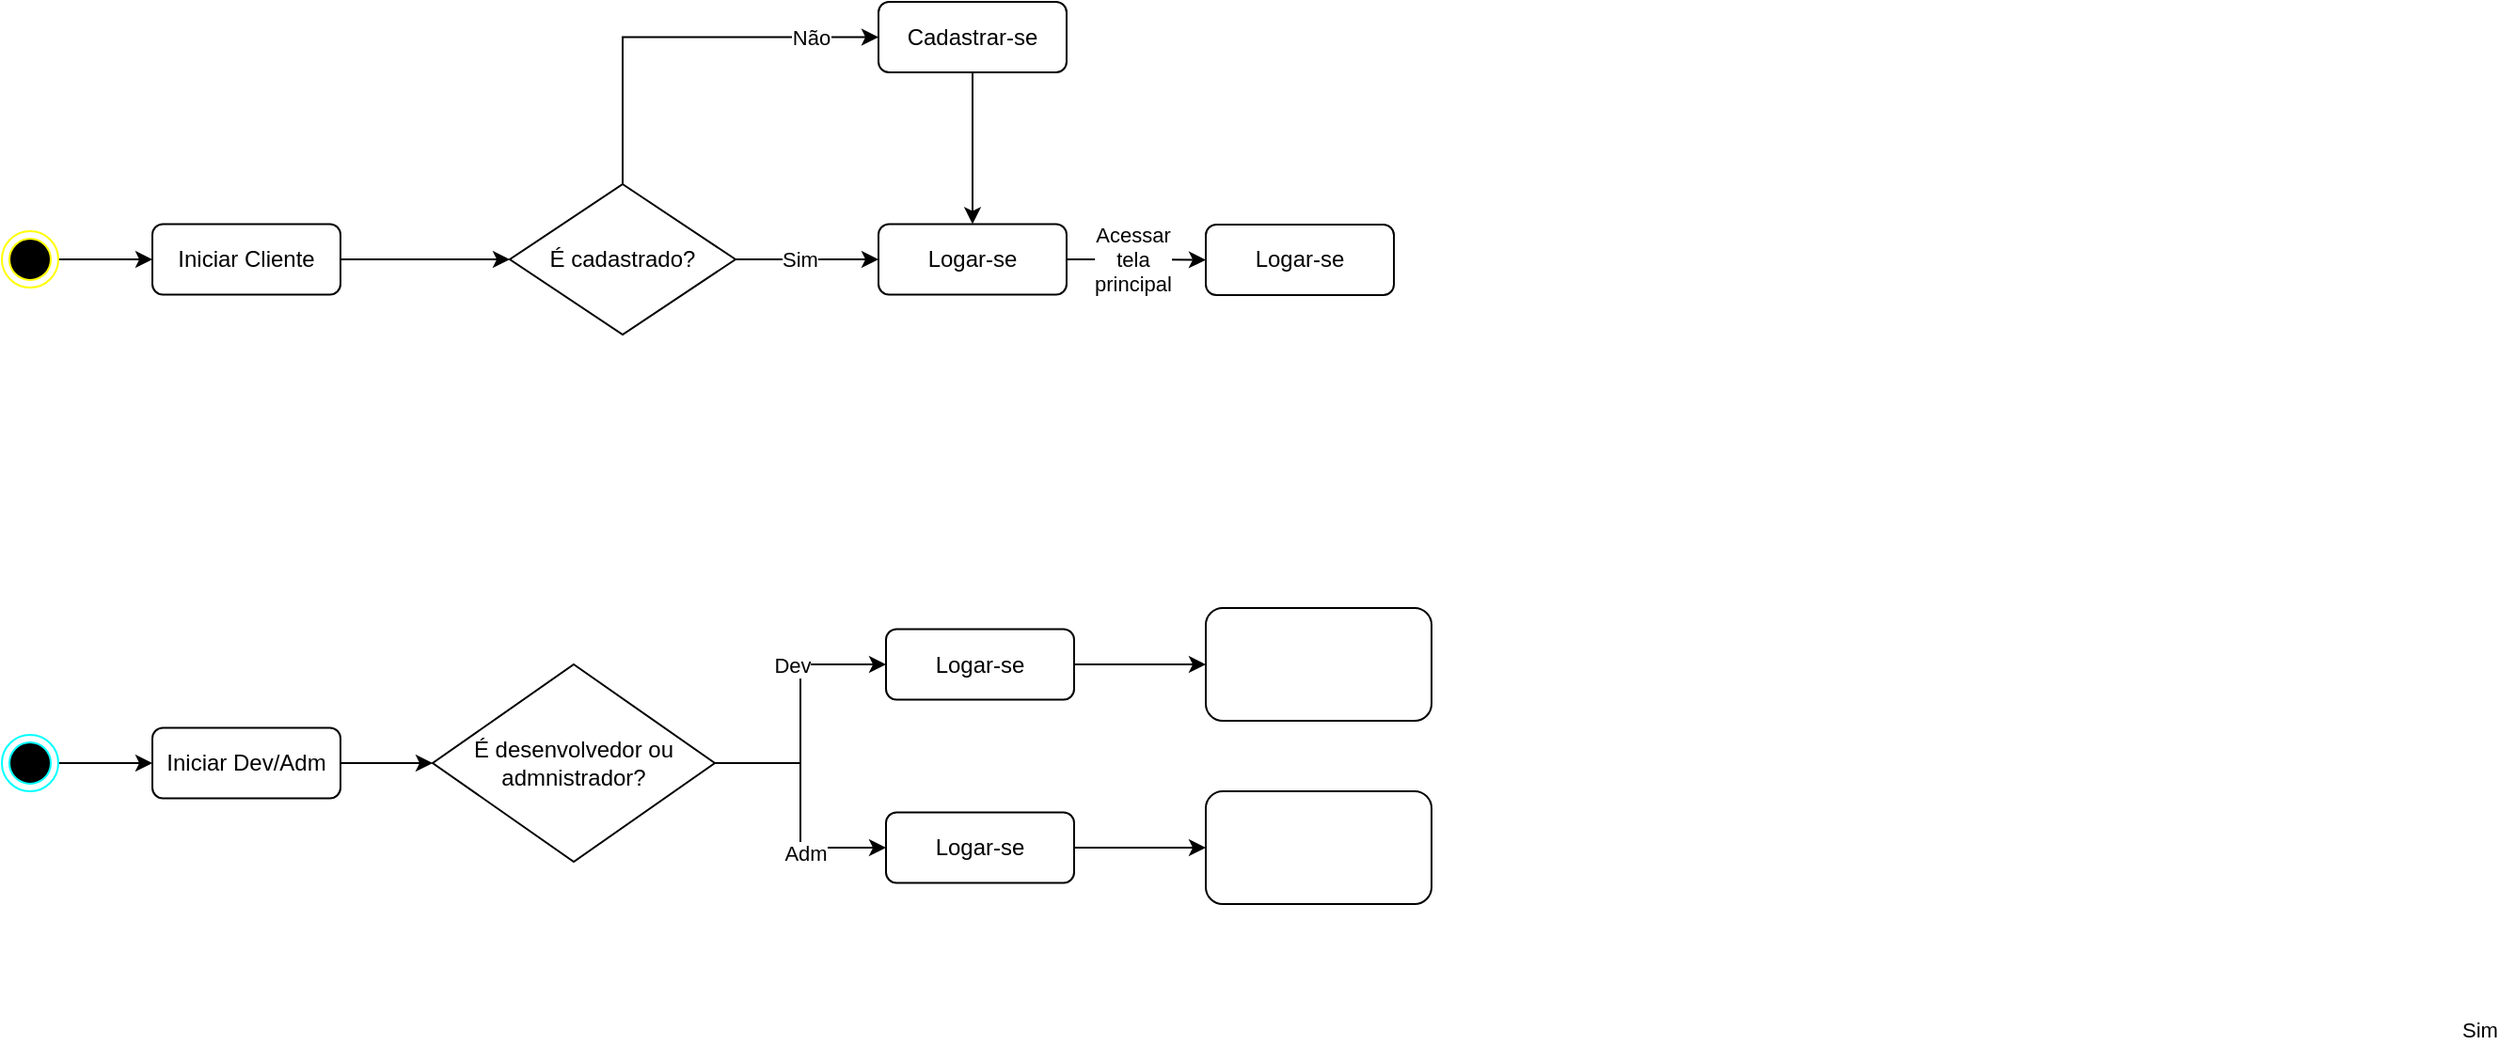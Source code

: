 <mxfile version="27.0.6">
  <diagram id="C5RBs43oDa-KdzZeNtuy" name="Page-1">
    <mxGraphModel grid="1" page="1" gridSize="10" guides="1" tooltips="1" connect="1" arrows="1" fold="1" pageScale="1" pageWidth="827" pageHeight="1169" math="0" shadow="0">
      <root>
        <mxCell id="WIyWlLk6GJQsqaUBKTNV-0" />
        <mxCell id="WIyWlLk6GJQsqaUBKTNV-1" parent="WIyWlLk6GJQsqaUBKTNV-0" />
        <mxCell id="1SzBsBPXZqBtcYk88lzq-5" style="edgeStyle=orthogonalEdgeStyle;rounded=0;orthogonalLoop=1;jettySize=auto;html=1;exitX=1;exitY=0.5;exitDx=0;exitDy=0;entryX=0;entryY=0.5;entryDx=0;entryDy=0;" edge="1" parent="WIyWlLk6GJQsqaUBKTNV-1" source="1SzBsBPXZqBtcYk88lzq-0" target="1SzBsBPXZqBtcYk88lzq-4">
          <mxGeometry relative="1" as="geometry" />
        </mxCell>
        <mxCell id="1SzBsBPXZqBtcYk88lzq-0" value="" style="ellipse;html=1;shape=endState;fillColor=#000000;strokeColor=#FFFF00;" vertex="1" parent="WIyWlLk6GJQsqaUBKTNV-1">
          <mxGeometry x="100" y="172" width="30" height="30" as="geometry" />
        </mxCell>
        <mxCell id="1SzBsBPXZqBtcYk88lzq-4" value="Iniciar Cliente" style="rounded=1;whiteSpace=wrap;html=1;" vertex="1" parent="WIyWlLk6GJQsqaUBKTNV-1">
          <mxGeometry x="180" y="168.25" width="100" height="37.5" as="geometry" />
        </mxCell>
        <mxCell id="1SzBsBPXZqBtcYk88lzq-33" style="edgeStyle=orthogonalEdgeStyle;rounded=0;orthogonalLoop=1;jettySize=auto;html=1;entryX=0;entryY=0.5;entryDx=0;entryDy=0;" edge="1" parent="WIyWlLk6GJQsqaUBKTNV-1" source="1SzBsBPXZqBtcYk88lzq-4" target="1SzBsBPXZqBtcYk88lzq-38">
          <mxGeometry relative="1" as="geometry">
            <mxPoint x="520.0" y="98.75" as="targetPoint" />
            <mxPoint x="390" y="145" as="sourcePoint" />
          </mxGeometry>
        </mxCell>
        <mxCell id="1SzBsBPXZqBtcYk88lzq-40" style="edgeStyle=orthogonalEdgeStyle;rounded=0;orthogonalLoop=1;jettySize=auto;html=1;exitX=1;exitY=0.5;exitDx=0;exitDy=0;entryX=0;entryY=0.5;entryDx=0;entryDy=0;" edge="1" parent="WIyWlLk6GJQsqaUBKTNV-1" source="1SzBsBPXZqBtcYk88lzq-38" target="1SzBsBPXZqBtcYk88lzq-39">
          <mxGeometry relative="1" as="geometry" />
        </mxCell>
        <mxCell id="1SzBsBPXZqBtcYk88lzq-41" value="Sim" style="edgeLabel;html=1;align=center;verticalAlign=middle;resizable=0;points=[];" connectable="0" vertex="1" parent="1SzBsBPXZqBtcYk88lzq-40">
          <mxGeometry x="-0.078" y="-1" relative="1" as="geometry">
            <mxPoint x="892" y="409" as="offset" />
          </mxGeometry>
        </mxCell>
        <mxCell id="1SzBsBPXZqBtcYk88lzq-46" value="Sim" style="edgeLabel;html=1;align=center;verticalAlign=middle;resizable=0;points=[];" connectable="0" vertex="1" parent="1SzBsBPXZqBtcYk88lzq-40">
          <mxGeometry x="-0.226" y="-1" relative="1" as="geometry">
            <mxPoint x="4" y="-1" as="offset" />
          </mxGeometry>
        </mxCell>
        <mxCell id="1SzBsBPXZqBtcYk88lzq-43" style="edgeStyle=orthogonalEdgeStyle;rounded=0;orthogonalLoop=1;jettySize=auto;html=1;exitX=0.5;exitY=0;exitDx=0;exitDy=0;entryX=0;entryY=0.5;entryDx=0;entryDy=0;" edge="1" parent="WIyWlLk6GJQsqaUBKTNV-1" source="1SzBsBPXZqBtcYk88lzq-38" target="1SzBsBPXZqBtcYk88lzq-42">
          <mxGeometry relative="1" as="geometry" />
        </mxCell>
        <mxCell id="1SzBsBPXZqBtcYk88lzq-44" value="Não" style="edgeLabel;html=1;align=center;verticalAlign=middle;resizable=0;points=[];" connectable="0" vertex="1" parent="1SzBsBPXZqBtcYk88lzq-43">
          <mxGeometry x="0.371" relative="1" as="geometry">
            <mxPoint x="31" as="offset" />
          </mxGeometry>
        </mxCell>
        <mxCell id="1SzBsBPXZqBtcYk88lzq-38" value="É cadastrado?" style="rhombus;whiteSpace=wrap;html=1;" vertex="1" parent="WIyWlLk6GJQsqaUBKTNV-1">
          <mxGeometry x="370" y="147" width="120" height="80" as="geometry" />
        </mxCell>
        <mxCell id="RYv_guV0oGGCcxDcEiJ_-1" style="edgeStyle=orthogonalEdgeStyle;rounded=0;orthogonalLoop=1;jettySize=auto;html=1;exitX=1;exitY=0.5;exitDx=0;exitDy=0;entryX=0;entryY=0.5;entryDx=0;entryDy=0;" edge="1" parent="WIyWlLk6GJQsqaUBKTNV-1" source="1SzBsBPXZqBtcYk88lzq-39" target="RYv_guV0oGGCcxDcEiJ_-0">
          <mxGeometry relative="1" as="geometry" />
        </mxCell>
        <mxCell id="RYv_guV0oGGCcxDcEiJ_-2" value="Acessar&lt;div&gt;tela&lt;/div&gt;&lt;div&gt;principal&lt;/div&gt;" style="edgeLabel;html=1;align=center;verticalAlign=middle;resizable=0;points=[];" connectable="0" vertex="1" parent="RYv_guV0oGGCcxDcEiJ_-1">
          <mxGeometry x="-0.124" relative="1" as="geometry">
            <mxPoint x="2" as="offset" />
          </mxGeometry>
        </mxCell>
        <mxCell id="1SzBsBPXZqBtcYk88lzq-39" value="Logar-se" style="rounded=1;whiteSpace=wrap;html=1;" vertex="1" parent="WIyWlLk6GJQsqaUBKTNV-1">
          <mxGeometry x="566" y="168.25" width="100" height="37.5" as="geometry" />
        </mxCell>
        <mxCell id="1SzBsBPXZqBtcYk88lzq-45" style="edgeStyle=orthogonalEdgeStyle;rounded=0;orthogonalLoop=1;jettySize=auto;html=1;exitX=0.5;exitY=1;exitDx=0;exitDy=0;entryX=0.5;entryY=0;entryDx=0;entryDy=0;" edge="1" parent="WIyWlLk6GJQsqaUBKTNV-1" source="1SzBsBPXZqBtcYk88lzq-42" target="1SzBsBPXZqBtcYk88lzq-39">
          <mxGeometry relative="1" as="geometry" />
        </mxCell>
        <mxCell id="1SzBsBPXZqBtcYk88lzq-42" value="Cadastrar-se" style="rounded=1;whiteSpace=wrap;html=1;" vertex="1" parent="WIyWlLk6GJQsqaUBKTNV-1">
          <mxGeometry x="566" y="50" width="100" height="37.5" as="geometry" />
        </mxCell>
        <mxCell id="XJXXXrBX6UF0R7sf1k8g-0" style="edgeStyle=orthogonalEdgeStyle;rounded=0;orthogonalLoop=1;jettySize=auto;html=1;exitX=1;exitY=0.5;exitDx=0;exitDy=0;entryX=0;entryY=0.5;entryDx=0;entryDy=0;" edge="1" parent="WIyWlLk6GJQsqaUBKTNV-1" source="XJXXXrBX6UF0R7sf1k8g-1" target="XJXXXrBX6UF0R7sf1k8g-3">
          <mxGeometry relative="1" as="geometry" />
        </mxCell>
        <mxCell id="XJXXXrBX6UF0R7sf1k8g-1" value="" style="ellipse;html=1;shape=endState;fillColor=#000000;strokeColor=#00FFFF;" vertex="1" parent="WIyWlLk6GJQsqaUBKTNV-1">
          <mxGeometry x="100" y="440" width="30" height="30" as="geometry" />
        </mxCell>
        <mxCell id="XJXXXrBX6UF0R7sf1k8g-2" style="edgeStyle=orthogonalEdgeStyle;rounded=0;orthogonalLoop=1;jettySize=auto;html=1;exitX=1;exitY=0.5;exitDx=0;exitDy=0;entryX=0;entryY=0.5;entryDx=0;entryDy=0;" edge="1" parent="WIyWlLk6GJQsqaUBKTNV-1" source="XJXXXrBX6UF0R7sf1k8g-3" target="XJXXXrBX6UF0R7sf1k8g-7">
          <mxGeometry relative="1" as="geometry" />
        </mxCell>
        <mxCell id="XJXXXrBX6UF0R7sf1k8g-3" value="Iniciar Dev/Adm" style="rounded=1;whiteSpace=wrap;html=1;" vertex="1" parent="WIyWlLk6GJQsqaUBKTNV-1">
          <mxGeometry x="180" y="436.25" width="100" height="37.5" as="geometry" />
        </mxCell>
        <mxCell id="XJXXXrBX6UF0R7sf1k8g-12" style="edgeStyle=orthogonalEdgeStyle;rounded=0;orthogonalLoop=1;jettySize=auto;html=1;" edge="1" parent="WIyWlLk6GJQsqaUBKTNV-1" source="XJXXXrBX6UF0R7sf1k8g-7" target="XJXXXrBX6UF0R7sf1k8g-10">
          <mxGeometry relative="1" as="geometry" />
        </mxCell>
        <mxCell id="XJXXXrBX6UF0R7sf1k8g-7" value="É desenvolvedor ou admnistrador?" style="rhombus;whiteSpace=wrap;html=1;" vertex="1" parent="WIyWlLk6GJQsqaUBKTNV-1">
          <mxGeometry x="329" y="402.5" width="150" height="105" as="geometry" />
        </mxCell>
        <mxCell id="dobvGp4MOFqiP2ddSErw-1" value="" style="edgeStyle=orthogonalEdgeStyle;rounded=0;orthogonalLoop=1;jettySize=auto;html=1;" edge="1" parent="WIyWlLk6GJQsqaUBKTNV-1" source="XJXXXrBX6UF0R7sf1k8g-9" target="dobvGp4MOFqiP2ddSErw-0">
          <mxGeometry relative="1" as="geometry" />
        </mxCell>
        <mxCell id="XJXXXrBX6UF0R7sf1k8g-9" value="Logar-se" style="rounded=1;whiteSpace=wrap;html=1;" vertex="1" parent="WIyWlLk6GJQsqaUBKTNV-1">
          <mxGeometry x="570" y="383.75" width="100" height="37.5" as="geometry" />
        </mxCell>
        <mxCell id="dobvGp4MOFqiP2ddSErw-3" value="" style="edgeStyle=orthogonalEdgeStyle;rounded=0;orthogonalLoop=1;jettySize=auto;html=1;" edge="1" parent="WIyWlLk6GJQsqaUBKTNV-1" source="XJXXXrBX6UF0R7sf1k8g-10" target="dobvGp4MOFqiP2ddSErw-2">
          <mxGeometry relative="1" as="geometry" />
        </mxCell>
        <mxCell id="XJXXXrBX6UF0R7sf1k8g-10" value="Logar-se" style="rounded=1;whiteSpace=wrap;html=1;" vertex="1" parent="WIyWlLk6GJQsqaUBKTNV-1">
          <mxGeometry x="570" y="481.25" width="100" height="37.5" as="geometry" />
        </mxCell>
        <mxCell id="XJXXXrBX6UF0R7sf1k8g-6" value="Adm" style="edgeLabel;html=1;align=center;verticalAlign=middle;resizable=0;points=[];" connectable="0" vertex="1" parent="WIyWlLk6GJQsqaUBKTNV-1">
          <mxGeometry x="520.0" y="500.0" as="geometry">
            <mxPoint x="7" y="3" as="offset" />
          </mxGeometry>
        </mxCell>
        <mxCell id="XJXXXrBX6UF0R7sf1k8g-11" style="edgeStyle=orthogonalEdgeStyle;rounded=0;orthogonalLoop=1;jettySize=auto;html=1;" edge="1" parent="WIyWlLk6GJQsqaUBKTNV-1" source="XJXXXrBX6UF0R7sf1k8g-7" target="XJXXXrBX6UF0R7sf1k8g-9">
          <mxGeometry relative="1" as="geometry" />
        </mxCell>
        <mxCell id="XJXXXrBX6UF0R7sf1k8g-4" value="Dev" style="edgeLabel;html=1;align=center;verticalAlign=middle;resizable=0;points=[];" connectable="0" vertex="1" parent="WIyWlLk6GJQsqaUBKTNV-1">
          <mxGeometry x="520" y="402.5" as="geometry" />
        </mxCell>
        <mxCell id="dobvGp4MOFqiP2ddSErw-0" value="" style="whiteSpace=wrap;html=1;rounded=1;" vertex="1" parent="WIyWlLk6GJQsqaUBKTNV-1">
          <mxGeometry x="740" y="372.5" width="120" height="60" as="geometry" />
        </mxCell>
        <mxCell id="RYv_guV0oGGCcxDcEiJ_-0" value="Logar-se" style="rounded=1;whiteSpace=wrap;html=1;" vertex="1" parent="WIyWlLk6GJQsqaUBKTNV-1">
          <mxGeometry x="740" y="168.5" width="100" height="37.5" as="geometry" />
        </mxCell>
        <mxCell id="dobvGp4MOFqiP2ddSErw-2" value="" style="whiteSpace=wrap;html=1;rounded=1;" vertex="1" parent="WIyWlLk6GJQsqaUBKTNV-1">
          <mxGeometry x="740" y="470" width="120" height="60" as="geometry" />
        </mxCell>
      </root>
    </mxGraphModel>
  </diagram>
</mxfile>

